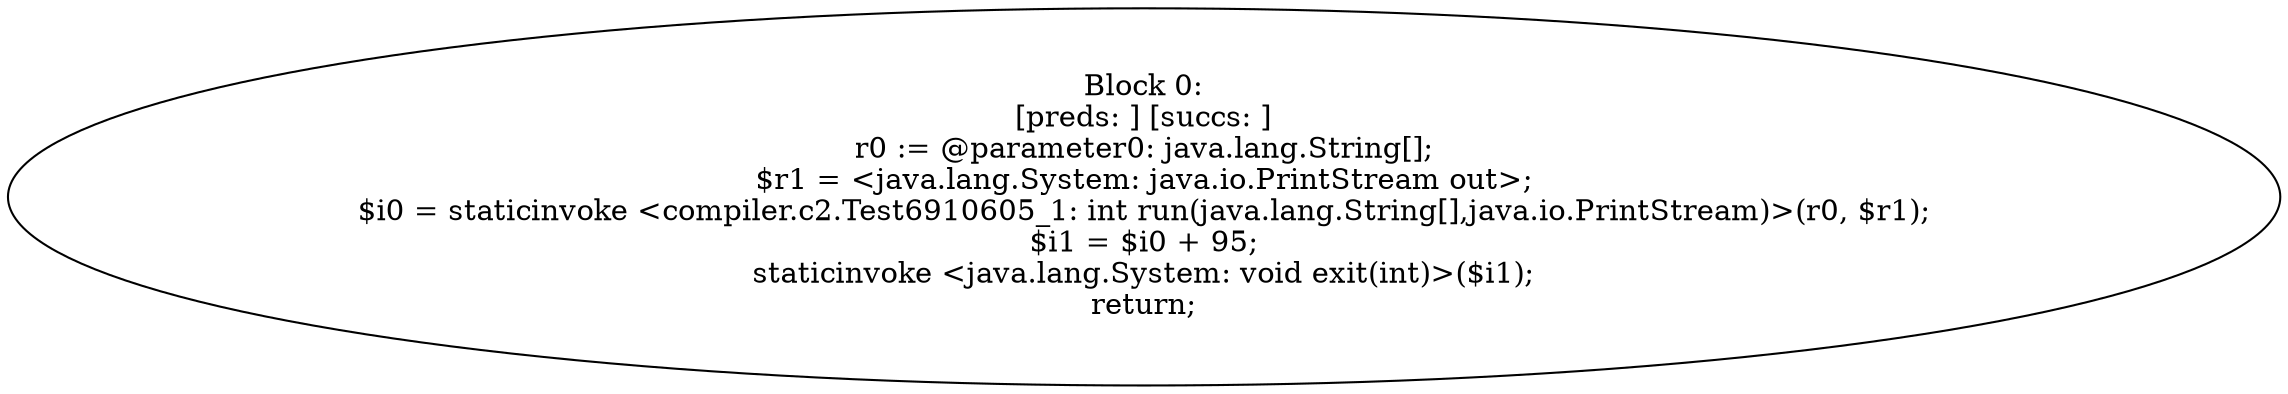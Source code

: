 digraph "unitGraph" {
    "Block 0:
[preds: ] [succs: ]
r0 := @parameter0: java.lang.String[];
$r1 = <java.lang.System: java.io.PrintStream out>;
$i0 = staticinvoke <compiler.c2.Test6910605_1: int run(java.lang.String[],java.io.PrintStream)>(r0, $r1);
$i1 = $i0 + 95;
staticinvoke <java.lang.System: void exit(int)>($i1);
return;
"
}
